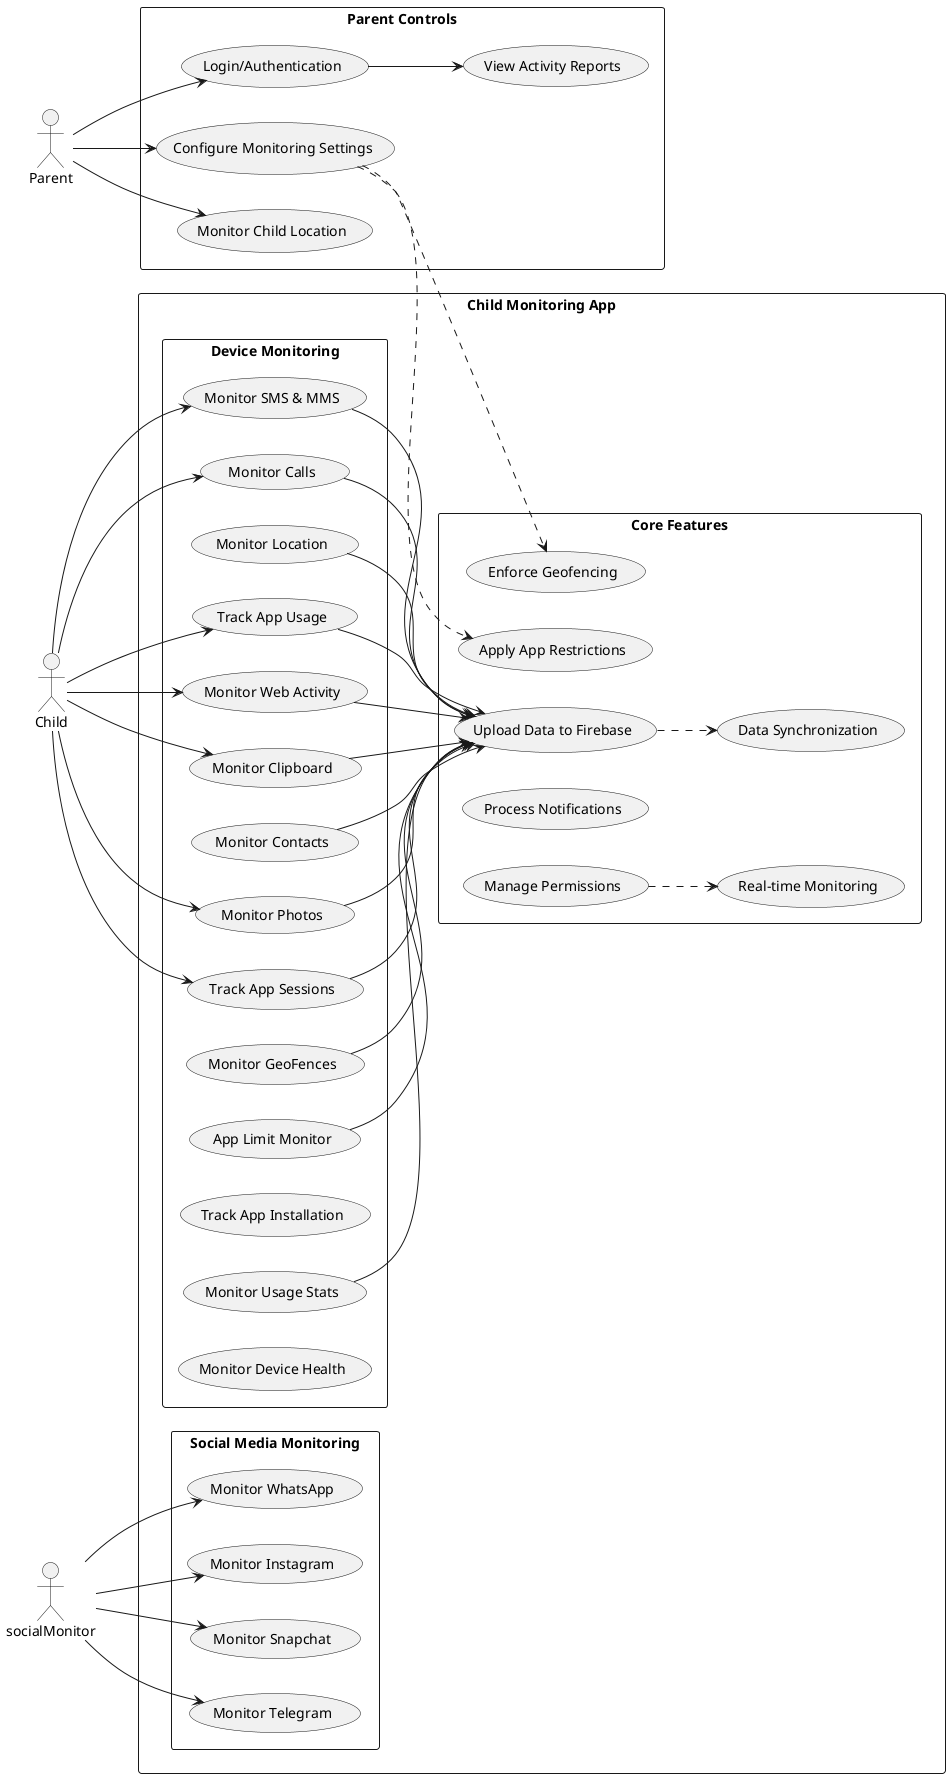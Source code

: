 @startuml
left to right direction
skinparam packageStyle rect
skinparam shadowing false

actor Parent as parent
actor Child as child

rectangle "Child Monitoring App" {
    package "Device Monitoring" {
        (Monitor SMS & MMS) as smsMonitor
        (Monitor Calls) as callMonitor
        (Monitor Location) as locationMonitor
        (Track App Usage) as appMonitor
        (Monitor Web Activity) as webMonitor
        (Monitor Clipboard) as clipMonitor
        (Monitor Contacts) as contactMonitor
        (Monitor Photos) as photoMonitor
        (Track App Sessions) as sessionMonitor
        (Monitor GeoFences) as geoFenceMonitor
        (App Limit Monitor) as appLimitMonitor
        (Track App Installation) as appInstallMonitor
        (Monitor Usage Stats) as usageStatsMonitor
        (Monitor Device Health) as onRefreshStatsMonitor
    }

    package "Social Media Monitoring" {
        (Monitor WhatsApp) as whatsapp
        (Monitor Instagram) as instagram
        (Monitor Snapchat) as snapchat
        (Monitor Telegram) as telegram
    }

    package "Core Features" {
        (Upload Data to Firebase) as uploadData
        (Real-time Monitoring) as realtime
        (Apply App Restrictions) as restrictions
        (Enforce Geofencing) as geofencing
        (Process Notifications) as notifications
        (Manage Permissions) as permissions
        (Data Synchronization) as sync
    }
}

rectangle "Parent Controls" {
    (Login/Authentication) as auth
    (View Activity Reports) as viewReports
    (Configure Monitoring Settings) as configSettings
    (Monitor Child Location) as trackLocation
}

' Child interactions
child --> smsMonitor
child --> callMonitor
child --> appMonitor
child --> webMonitor
child --> clipMonitor
child --> photoMonitor
child --> sessionMonitor

' Social media connections
socialMonitor --> whatsapp
socialMonitor --> instagram
socialMonitor --> snapchat
socialMonitor --> telegram

' Core functionality flows
smsMonitor --> uploadData
callMonitor --> uploadData
locationMonitor --> uploadData
appMonitor --> uploadData
webMonitor --> uploadData
clipMonitor --> uploadData
contactMonitor --> uploadData
photoMonitor --> uploadData
sessionMonitor --> uploadData
geoFenceMonitor --> uploadData
appLimitMonitor --> uploadData
usageStatsMonitor --> uploadData

' Parent interactions
parent --> auth
auth --> viewReports
parent --> configSettings
parent --> trackLocation

' System connections
permissions ..> realtime
uploadData ..> sync
configSettings ..> restrictions
configSettings ..> geofencing

@enduml
